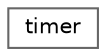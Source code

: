 digraph "Graphical Class Hierarchy"
{
 // LATEX_PDF_SIZE
  bgcolor="transparent";
  edge [fontname=Helvetica,fontsize=10,labelfontname=Helvetica,labelfontsize=10];
  node [fontname=Helvetica,fontsize=10,shape=box,height=0.2,width=0.4];
  rankdir="LR";
  Node0 [id="Node000000",label="timer",height=0.2,width=0.4,color="grey40", fillcolor="white", style="filled",URL="$classFoam_1_1timer.html",tooltip="Implements a timeout mechanism via sigalarm."];
}
